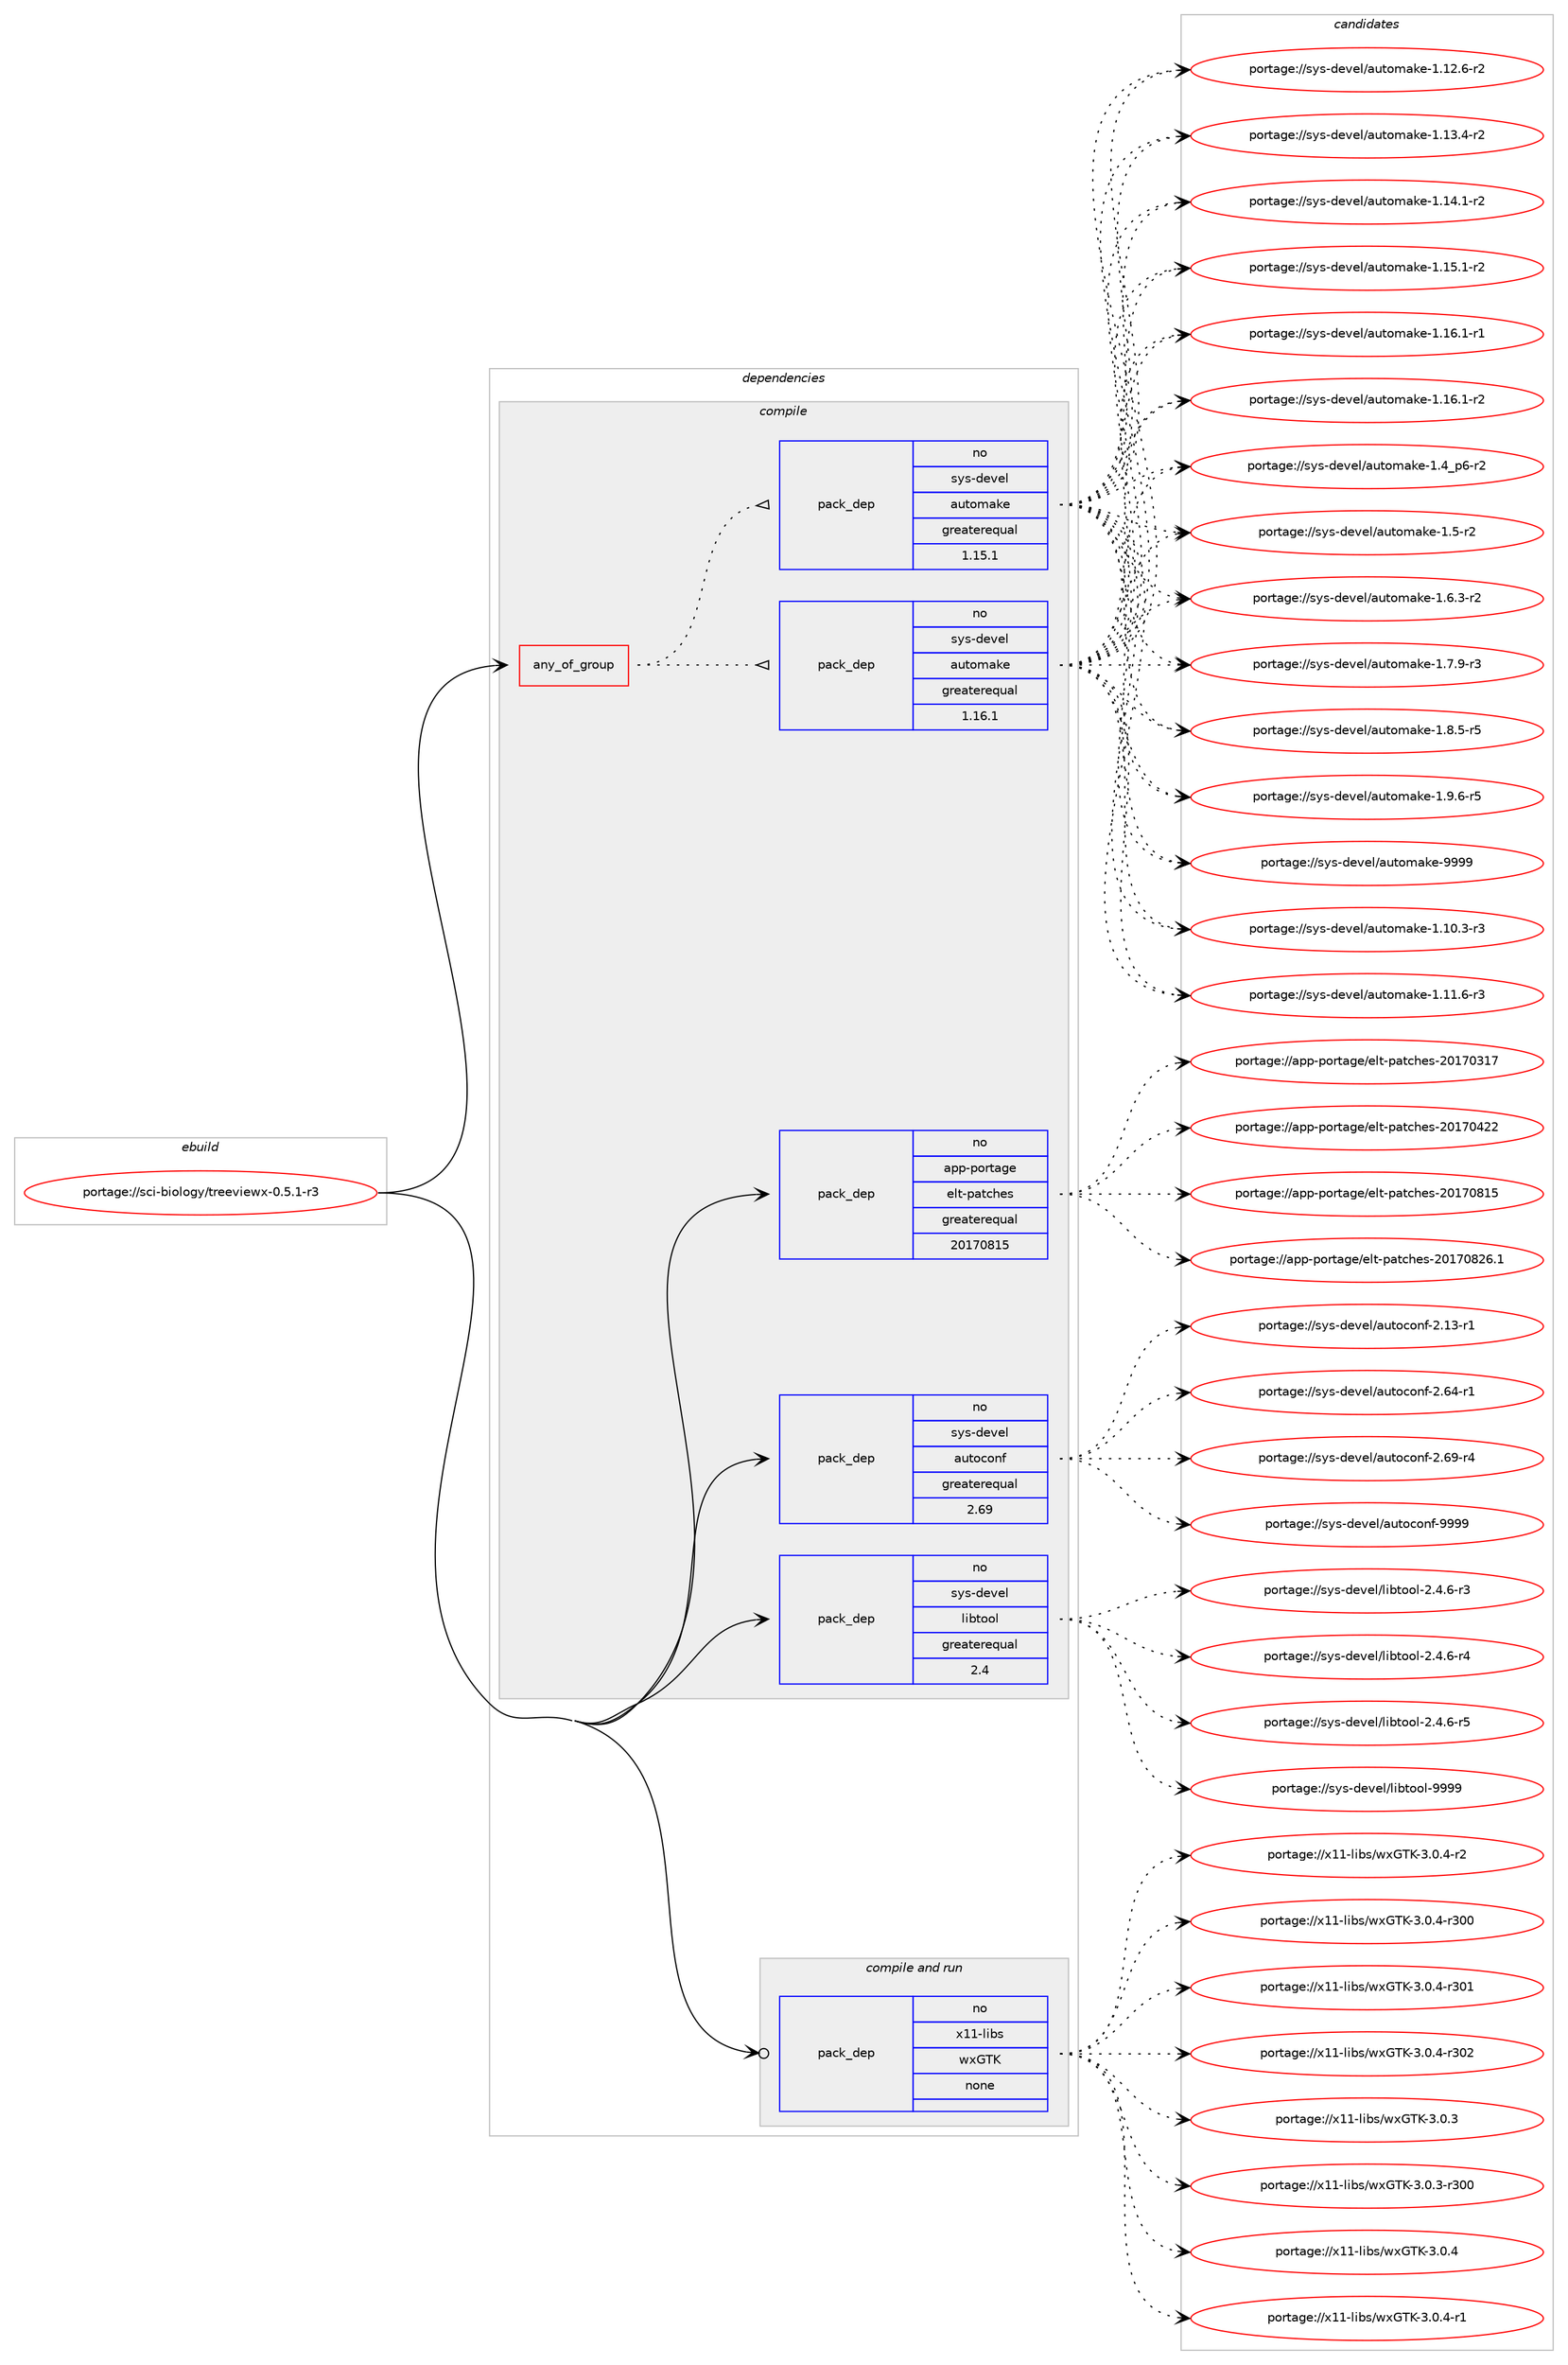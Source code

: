 digraph prolog {

# *************
# Graph options
# *************

newrank=true;
concentrate=true;
compound=true;
graph [rankdir=LR,fontname=Helvetica,fontsize=10,ranksep=1.5];#, ranksep=2.5, nodesep=0.2];
edge  [arrowhead=vee];
node  [fontname=Helvetica,fontsize=10];

# **********
# The ebuild
# **********

subgraph cluster_leftcol {
color=gray;
rank=same;
label=<<i>ebuild</i>>;
id [label="portage://sci-biology/treeviewx-0.5.1-r3", color=red, width=4, href="../sci-biology/treeviewx-0.5.1-r3.svg"];
}

# ****************
# The dependencies
# ****************

subgraph cluster_midcol {
color=gray;
label=<<i>dependencies</i>>;
subgraph cluster_compile {
fillcolor="#eeeeee";
style=filled;
label=<<i>compile</i>>;
subgraph any6297 {
dependency383849 [label=<<TABLE BORDER="0" CELLBORDER="1" CELLSPACING="0" CELLPADDING="4"><TR><TD CELLPADDING="10">any_of_group</TD></TR></TABLE>>, shape=none, color=red];subgraph pack282049 {
dependency383850 [label=<<TABLE BORDER="0" CELLBORDER="1" CELLSPACING="0" CELLPADDING="4" WIDTH="220"><TR><TD ROWSPAN="6" CELLPADDING="30">pack_dep</TD></TR><TR><TD WIDTH="110">no</TD></TR><TR><TD>sys-devel</TD></TR><TR><TD>automake</TD></TR><TR><TD>greaterequal</TD></TR><TR><TD>1.16.1</TD></TR></TABLE>>, shape=none, color=blue];
}
dependency383849:e -> dependency383850:w [weight=20,style="dotted",arrowhead="oinv"];
subgraph pack282050 {
dependency383851 [label=<<TABLE BORDER="0" CELLBORDER="1" CELLSPACING="0" CELLPADDING="4" WIDTH="220"><TR><TD ROWSPAN="6" CELLPADDING="30">pack_dep</TD></TR><TR><TD WIDTH="110">no</TD></TR><TR><TD>sys-devel</TD></TR><TR><TD>automake</TD></TR><TR><TD>greaterequal</TD></TR><TR><TD>1.15.1</TD></TR></TABLE>>, shape=none, color=blue];
}
dependency383849:e -> dependency383851:w [weight=20,style="dotted",arrowhead="oinv"];
}
id:e -> dependency383849:w [weight=20,style="solid",arrowhead="vee"];
subgraph pack282051 {
dependency383852 [label=<<TABLE BORDER="0" CELLBORDER="1" CELLSPACING="0" CELLPADDING="4" WIDTH="220"><TR><TD ROWSPAN="6" CELLPADDING="30">pack_dep</TD></TR><TR><TD WIDTH="110">no</TD></TR><TR><TD>app-portage</TD></TR><TR><TD>elt-patches</TD></TR><TR><TD>greaterequal</TD></TR><TR><TD>20170815</TD></TR></TABLE>>, shape=none, color=blue];
}
id:e -> dependency383852:w [weight=20,style="solid",arrowhead="vee"];
subgraph pack282052 {
dependency383853 [label=<<TABLE BORDER="0" CELLBORDER="1" CELLSPACING="0" CELLPADDING="4" WIDTH="220"><TR><TD ROWSPAN="6" CELLPADDING="30">pack_dep</TD></TR><TR><TD WIDTH="110">no</TD></TR><TR><TD>sys-devel</TD></TR><TR><TD>autoconf</TD></TR><TR><TD>greaterequal</TD></TR><TR><TD>2.69</TD></TR></TABLE>>, shape=none, color=blue];
}
id:e -> dependency383853:w [weight=20,style="solid",arrowhead="vee"];
subgraph pack282053 {
dependency383854 [label=<<TABLE BORDER="0" CELLBORDER="1" CELLSPACING="0" CELLPADDING="4" WIDTH="220"><TR><TD ROWSPAN="6" CELLPADDING="30">pack_dep</TD></TR><TR><TD WIDTH="110">no</TD></TR><TR><TD>sys-devel</TD></TR><TR><TD>libtool</TD></TR><TR><TD>greaterequal</TD></TR><TR><TD>2.4</TD></TR></TABLE>>, shape=none, color=blue];
}
id:e -> dependency383854:w [weight=20,style="solid",arrowhead="vee"];
}
subgraph cluster_compileandrun {
fillcolor="#eeeeee";
style=filled;
label=<<i>compile and run</i>>;
subgraph pack282054 {
dependency383855 [label=<<TABLE BORDER="0" CELLBORDER="1" CELLSPACING="0" CELLPADDING="4" WIDTH="220"><TR><TD ROWSPAN="6" CELLPADDING="30">pack_dep</TD></TR><TR><TD WIDTH="110">no</TD></TR><TR><TD>x11-libs</TD></TR><TR><TD>wxGTK</TD></TR><TR><TD>none</TD></TR><TR><TD></TD></TR></TABLE>>, shape=none, color=blue];
}
id:e -> dependency383855:w [weight=20,style="solid",arrowhead="odotvee"];
}
subgraph cluster_run {
fillcolor="#eeeeee";
style=filled;
label=<<i>run</i>>;
}
}

# **************
# The candidates
# **************

subgraph cluster_choices {
rank=same;
color=gray;
label=<<i>candidates</i>>;

subgraph choice282049 {
color=black;
nodesep=1;
choiceportage11512111545100101118101108479711711611110997107101454946494846514511451 [label="portage://sys-devel/automake-1.10.3-r3", color=red, width=4,href="../sys-devel/automake-1.10.3-r3.svg"];
choiceportage11512111545100101118101108479711711611110997107101454946494946544511451 [label="portage://sys-devel/automake-1.11.6-r3", color=red, width=4,href="../sys-devel/automake-1.11.6-r3.svg"];
choiceportage11512111545100101118101108479711711611110997107101454946495046544511450 [label="portage://sys-devel/automake-1.12.6-r2", color=red, width=4,href="../sys-devel/automake-1.12.6-r2.svg"];
choiceportage11512111545100101118101108479711711611110997107101454946495146524511450 [label="portage://sys-devel/automake-1.13.4-r2", color=red, width=4,href="../sys-devel/automake-1.13.4-r2.svg"];
choiceportage11512111545100101118101108479711711611110997107101454946495246494511450 [label="portage://sys-devel/automake-1.14.1-r2", color=red, width=4,href="../sys-devel/automake-1.14.1-r2.svg"];
choiceportage11512111545100101118101108479711711611110997107101454946495346494511450 [label="portage://sys-devel/automake-1.15.1-r2", color=red, width=4,href="../sys-devel/automake-1.15.1-r2.svg"];
choiceportage11512111545100101118101108479711711611110997107101454946495446494511449 [label="portage://sys-devel/automake-1.16.1-r1", color=red, width=4,href="../sys-devel/automake-1.16.1-r1.svg"];
choiceportage11512111545100101118101108479711711611110997107101454946495446494511450 [label="portage://sys-devel/automake-1.16.1-r2", color=red, width=4,href="../sys-devel/automake-1.16.1-r2.svg"];
choiceportage115121115451001011181011084797117116111109971071014549465295112544511450 [label="portage://sys-devel/automake-1.4_p6-r2", color=red, width=4,href="../sys-devel/automake-1.4_p6-r2.svg"];
choiceportage11512111545100101118101108479711711611110997107101454946534511450 [label="portage://sys-devel/automake-1.5-r2", color=red, width=4,href="../sys-devel/automake-1.5-r2.svg"];
choiceportage115121115451001011181011084797117116111109971071014549465446514511450 [label="portage://sys-devel/automake-1.6.3-r2", color=red, width=4,href="../sys-devel/automake-1.6.3-r2.svg"];
choiceportage115121115451001011181011084797117116111109971071014549465546574511451 [label="portage://sys-devel/automake-1.7.9-r3", color=red, width=4,href="../sys-devel/automake-1.7.9-r3.svg"];
choiceportage115121115451001011181011084797117116111109971071014549465646534511453 [label="portage://sys-devel/automake-1.8.5-r5", color=red, width=4,href="../sys-devel/automake-1.8.5-r5.svg"];
choiceportage115121115451001011181011084797117116111109971071014549465746544511453 [label="portage://sys-devel/automake-1.9.6-r5", color=red, width=4,href="../sys-devel/automake-1.9.6-r5.svg"];
choiceportage115121115451001011181011084797117116111109971071014557575757 [label="portage://sys-devel/automake-9999", color=red, width=4,href="../sys-devel/automake-9999.svg"];
dependency383850:e -> choiceportage11512111545100101118101108479711711611110997107101454946494846514511451:w [style=dotted,weight="100"];
dependency383850:e -> choiceportage11512111545100101118101108479711711611110997107101454946494946544511451:w [style=dotted,weight="100"];
dependency383850:e -> choiceportage11512111545100101118101108479711711611110997107101454946495046544511450:w [style=dotted,weight="100"];
dependency383850:e -> choiceportage11512111545100101118101108479711711611110997107101454946495146524511450:w [style=dotted,weight="100"];
dependency383850:e -> choiceportage11512111545100101118101108479711711611110997107101454946495246494511450:w [style=dotted,weight="100"];
dependency383850:e -> choiceportage11512111545100101118101108479711711611110997107101454946495346494511450:w [style=dotted,weight="100"];
dependency383850:e -> choiceportage11512111545100101118101108479711711611110997107101454946495446494511449:w [style=dotted,weight="100"];
dependency383850:e -> choiceportage11512111545100101118101108479711711611110997107101454946495446494511450:w [style=dotted,weight="100"];
dependency383850:e -> choiceportage115121115451001011181011084797117116111109971071014549465295112544511450:w [style=dotted,weight="100"];
dependency383850:e -> choiceportage11512111545100101118101108479711711611110997107101454946534511450:w [style=dotted,weight="100"];
dependency383850:e -> choiceportage115121115451001011181011084797117116111109971071014549465446514511450:w [style=dotted,weight="100"];
dependency383850:e -> choiceportage115121115451001011181011084797117116111109971071014549465546574511451:w [style=dotted,weight="100"];
dependency383850:e -> choiceportage115121115451001011181011084797117116111109971071014549465646534511453:w [style=dotted,weight="100"];
dependency383850:e -> choiceportage115121115451001011181011084797117116111109971071014549465746544511453:w [style=dotted,weight="100"];
dependency383850:e -> choiceportage115121115451001011181011084797117116111109971071014557575757:w [style=dotted,weight="100"];
}
subgraph choice282050 {
color=black;
nodesep=1;
choiceportage11512111545100101118101108479711711611110997107101454946494846514511451 [label="portage://sys-devel/automake-1.10.3-r3", color=red, width=4,href="../sys-devel/automake-1.10.3-r3.svg"];
choiceportage11512111545100101118101108479711711611110997107101454946494946544511451 [label="portage://sys-devel/automake-1.11.6-r3", color=red, width=4,href="../sys-devel/automake-1.11.6-r3.svg"];
choiceportage11512111545100101118101108479711711611110997107101454946495046544511450 [label="portage://sys-devel/automake-1.12.6-r2", color=red, width=4,href="../sys-devel/automake-1.12.6-r2.svg"];
choiceportage11512111545100101118101108479711711611110997107101454946495146524511450 [label="portage://sys-devel/automake-1.13.4-r2", color=red, width=4,href="../sys-devel/automake-1.13.4-r2.svg"];
choiceportage11512111545100101118101108479711711611110997107101454946495246494511450 [label="portage://sys-devel/automake-1.14.1-r2", color=red, width=4,href="../sys-devel/automake-1.14.1-r2.svg"];
choiceportage11512111545100101118101108479711711611110997107101454946495346494511450 [label="portage://sys-devel/automake-1.15.1-r2", color=red, width=4,href="../sys-devel/automake-1.15.1-r2.svg"];
choiceportage11512111545100101118101108479711711611110997107101454946495446494511449 [label="portage://sys-devel/automake-1.16.1-r1", color=red, width=4,href="../sys-devel/automake-1.16.1-r1.svg"];
choiceportage11512111545100101118101108479711711611110997107101454946495446494511450 [label="portage://sys-devel/automake-1.16.1-r2", color=red, width=4,href="../sys-devel/automake-1.16.1-r2.svg"];
choiceportage115121115451001011181011084797117116111109971071014549465295112544511450 [label="portage://sys-devel/automake-1.4_p6-r2", color=red, width=4,href="../sys-devel/automake-1.4_p6-r2.svg"];
choiceportage11512111545100101118101108479711711611110997107101454946534511450 [label="portage://sys-devel/automake-1.5-r2", color=red, width=4,href="../sys-devel/automake-1.5-r2.svg"];
choiceportage115121115451001011181011084797117116111109971071014549465446514511450 [label="portage://sys-devel/automake-1.6.3-r2", color=red, width=4,href="../sys-devel/automake-1.6.3-r2.svg"];
choiceportage115121115451001011181011084797117116111109971071014549465546574511451 [label="portage://sys-devel/automake-1.7.9-r3", color=red, width=4,href="../sys-devel/automake-1.7.9-r3.svg"];
choiceportage115121115451001011181011084797117116111109971071014549465646534511453 [label="portage://sys-devel/automake-1.8.5-r5", color=red, width=4,href="../sys-devel/automake-1.8.5-r5.svg"];
choiceportage115121115451001011181011084797117116111109971071014549465746544511453 [label="portage://sys-devel/automake-1.9.6-r5", color=red, width=4,href="../sys-devel/automake-1.9.6-r5.svg"];
choiceportage115121115451001011181011084797117116111109971071014557575757 [label="portage://sys-devel/automake-9999", color=red, width=4,href="../sys-devel/automake-9999.svg"];
dependency383851:e -> choiceportage11512111545100101118101108479711711611110997107101454946494846514511451:w [style=dotted,weight="100"];
dependency383851:e -> choiceportage11512111545100101118101108479711711611110997107101454946494946544511451:w [style=dotted,weight="100"];
dependency383851:e -> choiceportage11512111545100101118101108479711711611110997107101454946495046544511450:w [style=dotted,weight="100"];
dependency383851:e -> choiceportage11512111545100101118101108479711711611110997107101454946495146524511450:w [style=dotted,weight="100"];
dependency383851:e -> choiceportage11512111545100101118101108479711711611110997107101454946495246494511450:w [style=dotted,weight="100"];
dependency383851:e -> choiceportage11512111545100101118101108479711711611110997107101454946495346494511450:w [style=dotted,weight="100"];
dependency383851:e -> choiceportage11512111545100101118101108479711711611110997107101454946495446494511449:w [style=dotted,weight="100"];
dependency383851:e -> choiceportage11512111545100101118101108479711711611110997107101454946495446494511450:w [style=dotted,weight="100"];
dependency383851:e -> choiceportage115121115451001011181011084797117116111109971071014549465295112544511450:w [style=dotted,weight="100"];
dependency383851:e -> choiceportage11512111545100101118101108479711711611110997107101454946534511450:w [style=dotted,weight="100"];
dependency383851:e -> choiceportage115121115451001011181011084797117116111109971071014549465446514511450:w [style=dotted,weight="100"];
dependency383851:e -> choiceportage115121115451001011181011084797117116111109971071014549465546574511451:w [style=dotted,weight="100"];
dependency383851:e -> choiceportage115121115451001011181011084797117116111109971071014549465646534511453:w [style=dotted,weight="100"];
dependency383851:e -> choiceportage115121115451001011181011084797117116111109971071014549465746544511453:w [style=dotted,weight="100"];
dependency383851:e -> choiceportage115121115451001011181011084797117116111109971071014557575757:w [style=dotted,weight="100"];
}
subgraph choice282051 {
color=black;
nodesep=1;
choiceportage97112112451121111141169710310147101108116451129711699104101115455048495548514955 [label="portage://app-portage/elt-patches-20170317", color=red, width=4,href="../app-portage/elt-patches-20170317.svg"];
choiceportage97112112451121111141169710310147101108116451129711699104101115455048495548525050 [label="portage://app-portage/elt-patches-20170422", color=red, width=4,href="../app-portage/elt-patches-20170422.svg"];
choiceportage97112112451121111141169710310147101108116451129711699104101115455048495548564953 [label="portage://app-portage/elt-patches-20170815", color=red, width=4,href="../app-portage/elt-patches-20170815.svg"];
choiceportage971121124511211111411697103101471011081164511297116991041011154550484955485650544649 [label="portage://app-portage/elt-patches-20170826.1", color=red, width=4,href="../app-portage/elt-patches-20170826.1.svg"];
dependency383852:e -> choiceportage97112112451121111141169710310147101108116451129711699104101115455048495548514955:w [style=dotted,weight="100"];
dependency383852:e -> choiceportage97112112451121111141169710310147101108116451129711699104101115455048495548525050:w [style=dotted,weight="100"];
dependency383852:e -> choiceportage97112112451121111141169710310147101108116451129711699104101115455048495548564953:w [style=dotted,weight="100"];
dependency383852:e -> choiceportage971121124511211111411697103101471011081164511297116991041011154550484955485650544649:w [style=dotted,weight="100"];
}
subgraph choice282052 {
color=black;
nodesep=1;
choiceportage1151211154510010111810110847971171161119911111010245504649514511449 [label="portage://sys-devel/autoconf-2.13-r1", color=red, width=4,href="../sys-devel/autoconf-2.13-r1.svg"];
choiceportage1151211154510010111810110847971171161119911111010245504654524511449 [label="portage://sys-devel/autoconf-2.64-r1", color=red, width=4,href="../sys-devel/autoconf-2.64-r1.svg"];
choiceportage1151211154510010111810110847971171161119911111010245504654574511452 [label="portage://sys-devel/autoconf-2.69-r4", color=red, width=4,href="../sys-devel/autoconf-2.69-r4.svg"];
choiceportage115121115451001011181011084797117116111991111101024557575757 [label="portage://sys-devel/autoconf-9999", color=red, width=4,href="../sys-devel/autoconf-9999.svg"];
dependency383853:e -> choiceportage1151211154510010111810110847971171161119911111010245504649514511449:w [style=dotted,weight="100"];
dependency383853:e -> choiceportage1151211154510010111810110847971171161119911111010245504654524511449:w [style=dotted,weight="100"];
dependency383853:e -> choiceportage1151211154510010111810110847971171161119911111010245504654574511452:w [style=dotted,weight="100"];
dependency383853:e -> choiceportage115121115451001011181011084797117116111991111101024557575757:w [style=dotted,weight="100"];
}
subgraph choice282053 {
color=black;
nodesep=1;
choiceportage1151211154510010111810110847108105981161111111084550465246544511451 [label="portage://sys-devel/libtool-2.4.6-r3", color=red, width=4,href="../sys-devel/libtool-2.4.6-r3.svg"];
choiceportage1151211154510010111810110847108105981161111111084550465246544511452 [label="portage://sys-devel/libtool-2.4.6-r4", color=red, width=4,href="../sys-devel/libtool-2.4.6-r4.svg"];
choiceportage1151211154510010111810110847108105981161111111084550465246544511453 [label="portage://sys-devel/libtool-2.4.6-r5", color=red, width=4,href="../sys-devel/libtool-2.4.6-r5.svg"];
choiceportage1151211154510010111810110847108105981161111111084557575757 [label="portage://sys-devel/libtool-9999", color=red, width=4,href="../sys-devel/libtool-9999.svg"];
dependency383854:e -> choiceportage1151211154510010111810110847108105981161111111084550465246544511451:w [style=dotted,weight="100"];
dependency383854:e -> choiceportage1151211154510010111810110847108105981161111111084550465246544511452:w [style=dotted,weight="100"];
dependency383854:e -> choiceportage1151211154510010111810110847108105981161111111084550465246544511453:w [style=dotted,weight="100"];
dependency383854:e -> choiceportage1151211154510010111810110847108105981161111111084557575757:w [style=dotted,weight="100"];
}
subgraph choice282054 {
color=black;
nodesep=1;
choiceportage1204949451081059811547119120718475455146484651 [label="portage://x11-libs/wxGTK-3.0.3", color=red, width=4,href="../x11-libs/wxGTK-3.0.3.svg"];
choiceportage120494945108105981154711912071847545514648465145114514848 [label="portage://x11-libs/wxGTK-3.0.3-r300", color=red, width=4,href="../x11-libs/wxGTK-3.0.3-r300.svg"];
choiceportage1204949451081059811547119120718475455146484652 [label="portage://x11-libs/wxGTK-3.0.4", color=red, width=4,href="../x11-libs/wxGTK-3.0.4.svg"];
choiceportage12049494510810598115471191207184754551464846524511449 [label="portage://x11-libs/wxGTK-3.0.4-r1", color=red, width=4,href="../x11-libs/wxGTK-3.0.4-r1.svg"];
choiceportage12049494510810598115471191207184754551464846524511450 [label="portage://x11-libs/wxGTK-3.0.4-r2", color=red, width=4,href="../x11-libs/wxGTK-3.0.4-r2.svg"];
choiceportage120494945108105981154711912071847545514648465245114514848 [label="portage://x11-libs/wxGTK-3.0.4-r300", color=red, width=4,href="../x11-libs/wxGTK-3.0.4-r300.svg"];
choiceportage120494945108105981154711912071847545514648465245114514849 [label="portage://x11-libs/wxGTK-3.0.4-r301", color=red, width=4,href="../x11-libs/wxGTK-3.0.4-r301.svg"];
choiceportage120494945108105981154711912071847545514648465245114514850 [label="portage://x11-libs/wxGTK-3.0.4-r302", color=red, width=4,href="../x11-libs/wxGTK-3.0.4-r302.svg"];
dependency383855:e -> choiceportage1204949451081059811547119120718475455146484651:w [style=dotted,weight="100"];
dependency383855:e -> choiceportage120494945108105981154711912071847545514648465145114514848:w [style=dotted,weight="100"];
dependency383855:e -> choiceportage1204949451081059811547119120718475455146484652:w [style=dotted,weight="100"];
dependency383855:e -> choiceportage12049494510810598115471191207184754551464846524511449:w [style=dotted,weight="100"];
dependency383855:e -> choiceportage12049494510810598115471191207184754551464846524511450:w [style=dotted,weight="100"];
dependency383855:e -> choiceportage120494945108105981154711912071847545514648465245114514848:w [style=dotted,weight="100"];
dependency383855:e -> choiceportage120494945108105981154711912071847545514648465245114514849:w [style=dotted,weight="100"];
dependency383855:e -> choiceportage120494945108105981154711912071847545514648465245114514850:w [style=dotted,weight="100"];
}
}

}

